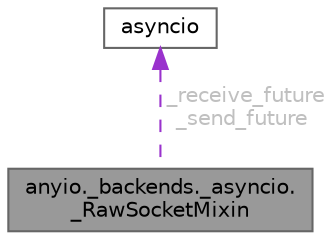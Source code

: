 digraph "anyio._backends._asyncio._RawSocketMixin"
{
 // LATEX_PDF_SIZE
  bgcolor="transparent";
  edge [fontname=Helvetica,fontsize=10,labelfontname=Helvetica,labelfontsize=10];
  node [fontname=Helvetica,fontsize=10,shape=box,height=0.2,width=0.4];
  Node1 [id="Node000001",label="anyio._backends._asyncio.\l_RawSocketMixin",height=0.2,width=0.4,color="gray40", fillcolor="grey60", style="filled", fontcolor="black",tooltip=" "];
  Node2 -> Node1 [id="edge1_Node000001_Node000002",dir="back",color="darkorchid3",style="dashed",tooltip=" ",label=" _receive_future\n_send_future",fontcolor="grey" ];
  Node2 [id="Node000002",label="asyncio",height=0.2,width=0.4,color="gray40", fillcolor="white", style="filled",tooltip=" "];
}
